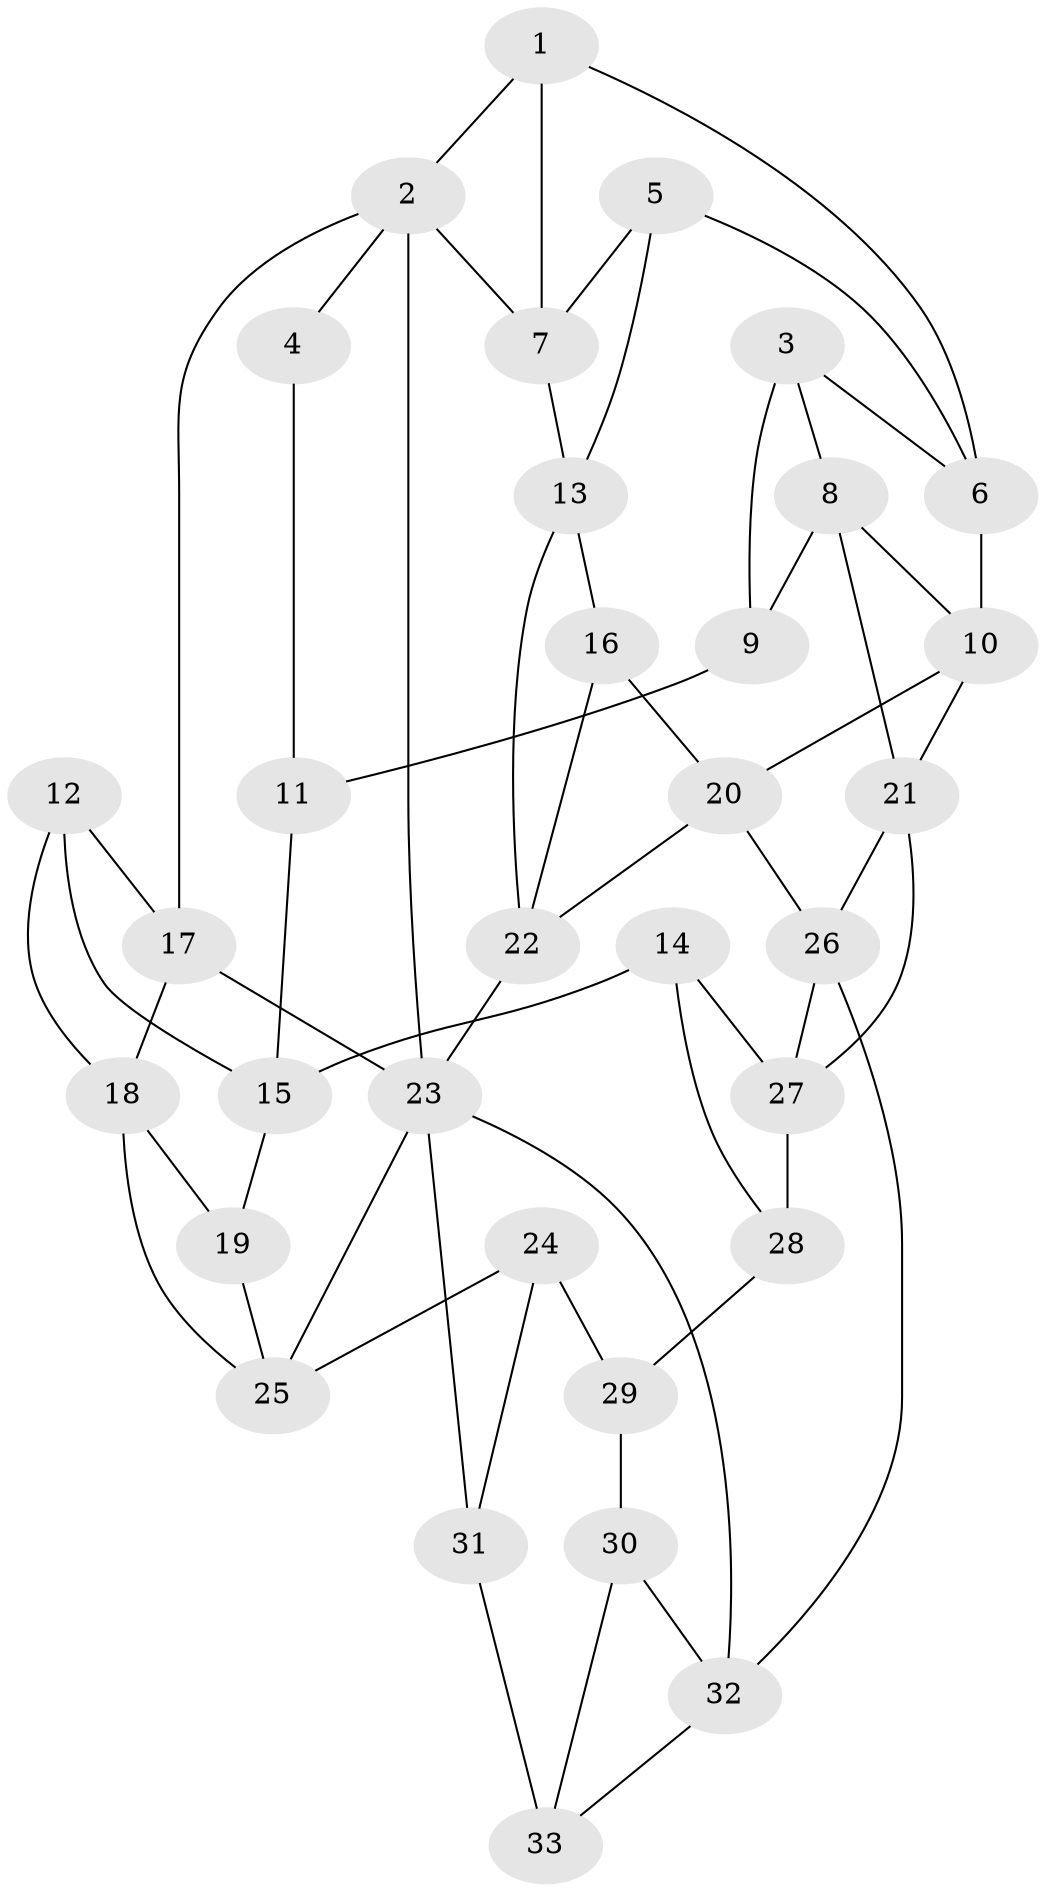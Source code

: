 // original degree distribution, {3: 0.030303030303030304, 4: 0.24242424242424243, 5: 0.5151515151515151, 6: 0.21212121212121213}
// Generated by graph-tools (version 1.1) at 2025/03/03/09/25 03:03:19]
// undirected, 33 vertices, 59 edges
graph export_dot {
graph [start="1"]
  node [color=gray90,style=filled];
  1;
  2;
  3;
  4;
  5;
  6;
  7;
  8;
  9;
  10;
  11;
  12;
  13;
  14;
  15;
  16;
  17;
  18;
  19;
  20;
  21;
  22;
  23;
  24;
  25;
  26;
  27;
  28;
  29;
  30;
  31;
  32;
  33;
  1 -- 2 [weight=1.0];
  1 -- 6 [weight=1.0];
  1 -- 7 [weight=1.0];
  2 -- 4 [weight=1.0];
  2 -- 7 [weight=1.0];
  2 -- 17 [weight=1.0];
  2 -- 23 [weight=1.0];
  3 -- 6 [weight=1.0];
  3 -- 8 [weight=1.0];
  3 -- 9 [weight=1.0];
  4 -- 11 [weight=1.0];
  5 -- 6 [weight=1.0];
  5 -- 7 [weight=1.0];
  5 -- 13 [weight=1.0];
  6 -- 10 [weight=1.0];
  7 -- 13 [weight=1.0];
  8 -- 9 [weight=1.0];
  8 -- 10 [weight=1.0];
  8 -- 21 [weight=1.0];
  9 -- 11 [weight=2.0];
  10 -- 20 [weight=1.0];
  10 -- 21 [weight=1.0];
  11 -- 15 [weight=1.0];
  12 -- 15 [weight=1.0];
  12 -- 17 [weight=1.0];
  12 -- 18 [weight=1.0];
  13 -- 16 [weight=1.0];
  13 -- 22 [weight=1.0];
  14 -- 15 [weight=1.0];
  14 -- 27 [weight=1.0];
  14 -- 28 [weight=1.0];
  15 -- 19 [weight=1.0];
  16 -- 20 [weight=1.0];
  16 -- 22 [weight=1.0];
  17 -- 18 [weight=1.0];
  17 -- 23 [weight=1.0];
  18 -- 19 [weight=1.0];
  18 -- 25 [weight=1.0];
  19 -- 25 [weight=1.0];
  20 -- 22 [weight=1.0];
  20 -- 26 [weight=1.0];
  21 -- 26 [weight=1.0];
  21 -- 27 [weight=1.0];
  22 -- 23 [weight=1.0];
  23 -- 25 [weight=1.0];
  23 -- 31 [weight=1.0];
  23 -- 32 [weight=1.0];
  24 -- 25 [weight=1.0];
  24 -- 29 [weight=1.0];
  24 -- 31 [weight=1.0];
  26 -- 27 [weight=1.0];
  26 -- 32 [weight=1.0];
  27 -- 28 [weight=1.0];
  28 -- 29 [weight=2.0];
  29 -- 30 [weight=1.0];
  30 -- 32 [weight=1.0];
  30 -- 33 [weight=1.0];
  31 -- 33 [weight=2.0];
  32 -- 33 [weight=1.0];
}
